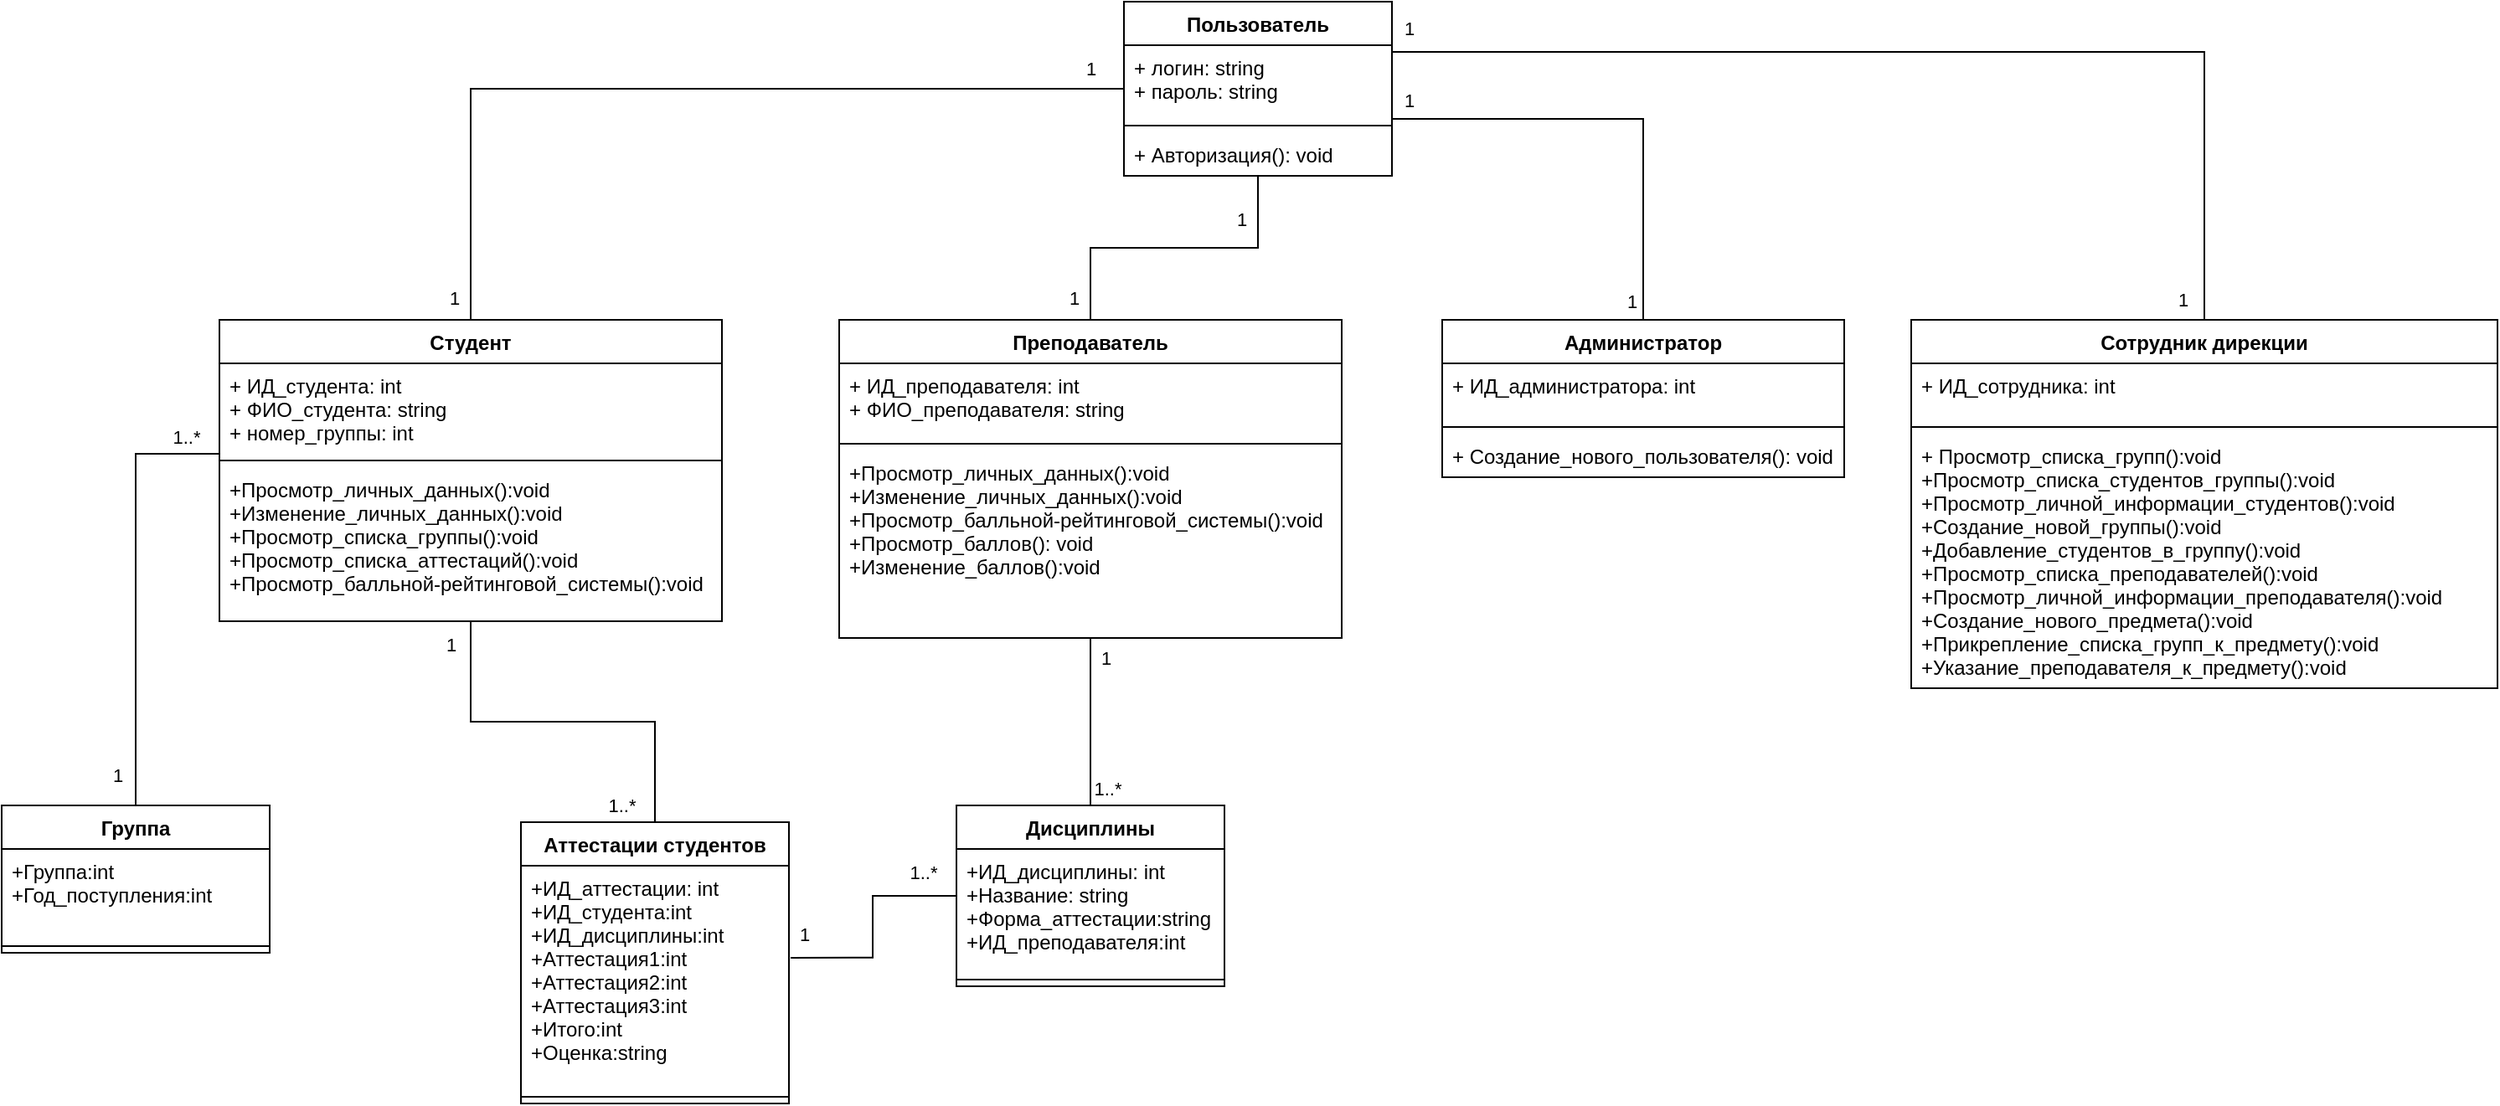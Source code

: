 <mxfile version="15.9.6" type="device"><diagram id="KT7C7FRLS3IJxmIPRr1c" name="Page-1"><mxGraphModel dx="2605" dy="921" grid="1" gridSize="10" guides="1" tooltips="1" connect="1" arrows="1" fold="1" page="1" pageScale="1" pageWidth="827" pageHeight="1169" math="0" shadow="0"><root><mxCell id="0"/><mxCell id="1" parent="0"/><mxCell id="WocpPdpVkScMLZvTvzwt-37" style="edgeStyle=orthogonalEdgeStyle;rounded=0;orthogonalLoop=1;jettySize=auto;html=1;entryX=0.5;entryY=0;entryDx=0;entryDy=0;endArrow=none;endFill=0;" edge="1" parent="1" source="WocpPdpVkScMLZvTvzwt-1" target="WocpPdpVkScMLZvTvzwt-5"><mxGeometry relative="1" as="geometry"/></mxCell><mxCell id="WocpPdpVkScMLZvTvzwt-41" value="1" style="edgeLabel;html=1;align=center;verticalAlign=middle;resizable=0;points=[];" vertex="1" connectable="0" parent="WocpPdpVkScMLZvTvzwt-37"><mxGeometry x="0.14" y="-3" relative="1" as="geometry"><mxPoint x="281" y="-9" as="offset"/></mxGeometry></mxCell><mxCell id="WocpPdpVkScMLZvTvzwt-38" style="edgeStyle=orthogonalEdgeStyle;rounded=0;orthogonalLoop=1;jettySize=auto;html=1;entryX=0.5;entryY=0;entryDx=0;entryDy=0;endArrow=none;endFill=0;" edge="1" parent="1" source="WocpPdpVkScMLZvTvzwt-1" target="WocpPdpVkScMLZvTvzwt-10"><mxGeometry relative="1" as="geometry"/></mxCell><mxCell id="WocpPdpVkScMLZvTvzwt-40" style="edgeStyle=orthogonalEdgeStyle;rounded=0;orthogonalLoop=1;jettySize=auto;html=1;entryX=0.5;entryY=0;entryDx=0;entryDy=0;endArrow=none;endFill=0;" edge="1" parent="1" source="WocpPdpVkScMLZvTvzwt-1" target="WocpPdpVkScMLZvTvzwt-18"><mxGeometry relative="1" as="geometry"><Array as="points"><mxPoint x="1145" y="30"/></Array></mxGeometry></mxCell><mxCell id="WocpPdpVkScMLZvTvzwt-1" value="Пользователь" style="swimlane;fontStyle=1;align=center;verticalAlign=top;childLayout=stackLayout;horizontal=1;startSize=26;horizontalStack=0;resizeParent=1;resizeParentMax=0;resizeLast=0;collapsible=1;marginBottom=0;" vertex="1" parent="1"><mxGeometry x="500" width="160" height="104" as="geometry"/></mxCell><mxCell id="WocpPdpVkScMLZvTvzwt-2" value="+ логин: string&#10;+ пароль: string" style="text;strokeColor=none;fillColor=none;align=left;verticalAlign=top;spacingLeft=4;spacingRight=4;overflow=hidden;rotatable=0;points=[[0,0.5],[1,0.5]];portConstraint=eastwest;" vertex="1" parent="WocpPdpVkScMLZvTvzwt-1"><mxGeometry y="26" width="160" height="44" as="geometry"/></mxCell><mxCell id="WocpPdpVkScMLZvTvzwt-3" value="" style="line;strokeWidth=1;fillColor=none;align=left;verticalAlign=middle;spacingTop=-1;spacingLeft=3;spacingRight=3;rotatable=0;labelPosition=right;points=[];portConstraint=eastwest;" vertex="1" parent="WocpPdpVkScMLZvTvzwt-1"><mxGeometry y="70" width="160" height="8" as="geometry"/></mxCell><mxCell id="WocpPdpVkScMLZvTvzwt-4" value="+ Авторизация(): void" style="text;strokeColor=none;fillColor=none;align=left;verticalAlign=top;spacingLeft=4;spacingRight=4;overflow=hidden;rotatable=0;points=[[0,0.5],[1,0.5]];portConstraint=eastwest;" vertex="1" parent="WocpPdpVkScMLZvTvzwt-1"><mxGeometry y="78" width="160" height="26" as="geometry"/></mxCell><mxCell id="WocpPdpVkScMLZvTvzwt-30" style="edgeStyle=orthogonalEdgeStyle;rounded=0;orthogonalLoop=1;jettySize=auto;html=1;entryX=0.5;entryY=0;entryDx=0;entryDy=0;endArrow=none;endFill=0;" edge="1" parent="1" source="WocpPdpVkScMLZvTvzwt-5" target="WocpPdpVkScMLZvTvzwt-27"><mxGeometry relative="1" as="geometry"/></mxCell><mxCell id="WocpPdpVkScMLZvTvzwt-36" style="edgeStyle=orthogonalEdgeStyle;rounded=0;orthogonalLoop=1;jettySize=auto;html=1;entryX=0.5;entryY=0;entryDx=0;entryDy=0;endArrow=none;endFill=0;" edge="1" parent="1" source="WocpPdpVkScMLZvTvzwt-5" target="WocpPdpVkScMLZvTvzwt-33"><mxGeometry relative="1" as="geometry"><Array as="points"><mxPoint x="-90" y="270"/></Array></mxGeometry></mxCell><mxCell id="WocpPdpVkScMLZvTvzwt-5" value="Студент" style="swimlane;fontStyle=1;align=center;verticalAlign=top;childLayout=stackLayout;horizontal=1;startSize=26;horizontalStack=0;resizeParent=1;resizeParentMax=0;resizeLast=0;collapsible=1;marginBottom=0;" vertex="1" parent="1"><mxGeometry x="-40" y="190" width="300" height="180" as="geometry"/></mxCell><mxCell id="WocpPdpVkScMLZvTvzwt-6" value="+ ИД_студента: int&#10;+ ФИО_студента: string&#10;+ номер_группы: int" style="text;strokeColor=none;fillColor=none;align=left;verticalAlign=top;spacingLeft=4;spacingRight=4;overflow=hidden;rotatable=0;points=[[0,0.5],[1,0.5]];portConstraint=eastwest;" vertex="1" parent="WocpPdpVkScMLZvTvzwt-5"><mxGeometry y="26" width="300" height="54" as="geometry"/></mxCell><mxCell id="WocpPdpVkScMLZvTvzwt-7" value="" style="line;strokeWidth=1;fillColor=none;align=left;verticalAlign=middle;spacingTop=-1;spacingLeft=3;spacingRight=3;rotatable=0;labelPosition=right;points=[];portConstraint=eastwest;" vertex="1" parent="WocpPdpVkScMLZvTvzwt-5"><mxGeometry y="80" width="300" height="8" as="geometry"/></mxCell><mxCell id="WocpPdpVkScMLZvTvzwt-8" value="+Просмотр_личных_данных():void&#10;+Изменение_личных_данных():void&#10;+Просмотр_списка_группы():void&#10;+Просмотр_списка_аттестаций():void&#10;+Просмотр_балльной-рейтинговой_системы():void&#10;" style="text;strokeColor=none;fillColor=none;align=left;verticalAlign=top;spacingLeft=4;spacingRight=4;overflow=hidden;rotatable=0;points=[[0,0.5],[1,0.5]];portConstraint=eastwest;" vertex="1" parent="WocpPdpVkScMLZvTvzwt-5"><mxGeometry y="88" width="300" height="92" as="geometry"/></mxCell><mxCell id="WocpPdpVkScMLZvTvzwt-26" style="edgeStyle=orthogonalEdgeStyle;rounded=0;orthogonalLoop=1;jettySize=auto;html=1;entryX=0.5;entryY=0;entryDx=0;entryDy=0;endArrow=none;endFill=0;" edge="1" parent="1" source="WocpPdpVkScMLZvTvzwt-10" target="WocpPdpVkScMLZvTvzwt-22"><mxGeometry relative="1" as="geometry"/></mxCell><mxCell id="WocpPdpVkScMLZvTvzwt-10" value="Преподаватель" style="swimlane;fontStyle=1;align=center;verticalAlign=top;childLayout=stackLayout;horizontal=1;startSize=26;horizontalStack=0;resizeParent=1;resizeParentMax=0;resizeLast=0;collapsible=1;marginBottom=0;" vertex="1" parent="1"><mxGeometry x="330" y="190" width="300" height="190" as="geometry"/></mxCell><mxCell id="WocpPdpVkScMLZvTvzwt-11" value="+ ИД_преподавателя: int&#10;+ ФИО_преподавателя: string" style="text;strokeColor=none;fillColor=none;align=left;verticalAlign=top;spacingLeft=4;spacingRight=4;overflow=hidden;rotatable=0;points=[[0,0.5],[1,0.5]];portConstraint=eastwest;" vertex="1" parent="WocpPdpVkScMLZvTvzwt-10"><mxGeometry y="26" width="300" height="44" as="geometry"/></mxCell><mxCell id="WocpPdpVkScMLZvTvzwt-12" value="" style="line;strokeWidth=1;fillColor=none;align=left;verticalAlign=middle;spacingTop=-1;spacingLeft=3;spacingRight=3;rotatable=0;labelPosition=right;points=[];portConstraint=eastwest;" vertex="1" parent="WocpPdpVkScMLZvTvzwt-10"><mxGeometry y="70" width="300" height="8" as="geometry"/></mxCell><mxCell id="WocpPdpVkScMLZvTvzwt-13" value="+Просмотр_личных_данных():void&#10;+Изменение_личных_данных():void&#10;+Просмотр_балльной-рейтинговой_системы():void&#10;+Просмотр_баллов(): void&#10;+Изменение_баллов():void&#10;" style="text;strokeColor=none;fillColor=none;align=left;verticalAlign=top;spacingLeft=4;spacingRight=4;overflow=hidden;rotatable=0;points=[[0,0.5],[1,0.5]];portConstraint=eastwest;" vertex="1" parent="WocpPdpVkScMLZvTvzwt-10"><mxGeometry y="78" width="300" height="112" as="geometry"/></mxCell><mxCell id="WocpPdpVkScMLZvTvzwt-14" value="Администратор" style="swimlane;fontStyle=1;align=center;verticalAlign=top;childLayout=stackLayout;horizontal=1;startSize=26;horizontalStack=0;resizeParent=1;resizeParentMax=0;resizeLast=0;collapsible=1;marginBottom=0;" vertex="1" parent="1"><mxGeometry x="690" y="190" width="240" height="94" as="geometry"/></mxCell><mxCell id="WocpPdpVkScMLZvTvzwt-15" value="+ ИД_администратора: int" style="text;strokeColor=none;fillColor=none;align=left;verticalAlign=top;spacingLeft=4;spacingRight=4;overflow=hidden;rotatable=0;points=[[0,0.5],[1,0.5]];portConstraint=eastwest;" vertex="1" parent="WocpPdpVkScMLZvTvzwt-14"><mxGeometry y="26" width="240" height="34" as="geometry"/></mxCell><mxCell id="WocpPdpVkScMLZvTvzwt-16" value="" style="line;strokeWidth=1;fillColor=none;align=left;verticalAlign=middle;spacingTop=-1;spacingLeft=3;spacingRight=3;rotatable=0;labelPosition=right;points=[];portConstraint=eastwest;" vertex="1" parent="WocpPdpVkScMLZvTvzwt-14"><mxGeometry y="60" width="240" height="8" as="geometry"/></mxCell><mxCell id="WocpPdpVkScMLZvTvzwt-17" value="+ Создание_нового_пользователя(): void" style="text;strokeColor=none;fillColor=none;align=left;verticalAlign=top;spacingLeft=4;spacingRight=4;overflow=hidden;rotatable=0;points=[[0,0.5],[1,0.5]];portConstraint=eastwest;" vertex="1" parent="WocpPdpVkScMLZvTvzwt-14"><mxGeometry y="68" width="240" height="26" as="geometry"/></mxCell><mxCell id="WocpPdpVkScMLZvTvzwt-18" value="Сотрудник дирекции" style="swimlane;fontStyle=1;align=center;verticalAlign=top;childLayout=stackLayout;horizontal=1;startSize=26;horizontalStack=0;resizeParent=1;resizeParentMax=0;resizeLast=0;collapsible=1;marginBottom=0;" vertex="1" parent="1"><mxGeometry x="970" y="190" width="350" height="220" as="geometry"/></mxCell><mxCell id="WocpPdpVkScMLZvTvzwt-19" value="+ ИД_сотрудника: int" style="text;strokeColor=none;fillColor=none;align=left;verticalAlign=top;spacingLeft=4;spacingRight=4;overflow=hidden;rotatable=0;points=[[0,0.5],[1,0.5]];portConstraint=eastwest;" vertex="1" parent="WocpPdpVkScMLZvTvzwt-18"><mxGeometry y="26" width="350" height="34" as="geometry"/></mxCell><mxCell id="WocpPdpVkScMLZvTvzwt-20" value="" style="line;strokeWidth=1;fillColor=none;align=left;verticalAlign=middle;spacingTop=-1;spacingLeft=3;spacingRight=3;rotatable=0;labelPosition=right;points=[];portConstraint=eastwest;" vertex="1" parent="WocpPdpVkScMLZvTvzwt-18"><mxGeometry y="60" width="350" height="8" as="geometry"/></mxCell><mxCell id="WocpPdpVkScMLZvTvzwt-21" value="+ Просмотр_списка_групп():void&#10;+Просмотр_списка_студентов_группы():void&#10;+Просмотр_личной_информации_студентов():void&#10;+Создание_новой_группы():void&#10;+Добавление_студентов_в_группу():void&#10;+Просмотр_списка_преподавателей():void&#10;+Просмотр_личной_информации_преподавателя():void&#10;+Создание_нового_предмета():void&#10;+Прикрепление_списка_групп_к_предмету():void&#10;+Указание_преподавателя_к_предмету():void&#10;" style="text;strokeColor=none;fillColor=none;align=left;verticalAlign=top;spacingLeft=4;spacingRight=4;overflow=hidden;rotatable=0;points=[[0,0.5],[1,0.5]];portConstraint=eastwest;" vertex="1" parent="WocpPdpVkScMLZvTvzwt-18"><mxGeometry y="68" width="350" height="152" as="geometry"/></mxCell><mxCell id="WocpPdpVkScMLZvTvzwt-32" style="edgeStyle=orthogonalEdgeStyle;rounded=0;orthogonalLoop=1;jettySize=auto;html=1;entryX=1.006;entryY=0.41;entryDx=0;entryDy=0;entryPerimeter=0;endArrow=none;endFill=0;" edge="1" parent="1" source="WocpPdpVkScMLZvTvzwt-22" target="WocpPdpVkScMLZvTvzwt-28"><mxGeometry relative="1" as="geometry"/></mxCell><mxCell id="WocpPdpVkScMLZvTvzwt-22" value="Дисциплины" style="swimlane;fontStyle=1;align=center;verticalAlign=top;childLayout=stackLayout;horizontal=1;startSize=26;horizontalStack=0;resizeParent=1;resizeParentMax=0;resizeLast=0;collapsible=1;marginBottom=0;" vertex="1" parent="1"><mxGeometry x="400" y="480" width="160" height="108" as="geometry"/></mxCell><mxCell id="WocpPdpVkScMLZvTvzwt-23" value="+ИД_дисциплины: int&#10;+Название: string&#10;+Форма_аттестации:string&#10;+ИД_преподавателя:int" style="text;strokeColor=none;fillColor=none;align=left;verticalAlign=top;spacingLeft=4;spacingRight=4;overflow=hidden;rotatable=0;points=[[0,0.5],[1,0.5]];portConstraint=eastwest;" vertex="1" parent="WocpPdpVkScMLZvTvzwt-22"><mxGeometry y="26" width="160" height="74" as="geometry"/></mxCell><mxCell id="WocpPdpVkScMLZvTvzwt-24" value="" style="line;strokeWidth=1;fillColor=none;align=left;verticalAlign=middle;spacingTop=-1;spacingLeft=3;spacingRight=3;rotatable=0;labelPosition=right;points=[];portConstraint=eastwest;" vertex="1" parent="WocpPdpVkScMLZvTvzwt-22"><mxGeometry y="100" width="160" height="8" as="geometry"/></mxCell><mxCell id="WocpPdpVkScMLZvTvzwt-27" value="Аттестации студентов" style="swimlane;fontStyle=1;align=center;verticalAlign=top;childLayout=stackLayout;horizontal=1;startSize=26;horizontalStack=0;resizeParent=1;resizeParentMax=0;resizeLast=0;collapsible=1;marginBottom=0;" vertex="1" parent="1"><mxGeometry x="140" y="490" width="160" height="168" as="geometry"/></mxCell><mxCell id="WocpPdpVkScMLZvTvzwt-28" value="+ИД_аттестации: int&#10;+ИД_студента:int&#10;+ИД_дисциплины:int&#10;+Аттестация1:int&#10;+Аттестация2:int&#10;+Аттестация3:int&#10;+Итого:int&#10;+Оценка:string&#10;" style="text;strokeColor=none;fillColor=none;align=left;verticalAlign=top;spacingLeft=4;spacingRight=4;overflow=hidden;rotatable=0;points=[[0,0.5],[1,0.5]];portConstraint=eastwest;" vertex="1" parent="WocpPdpVkScMLZvTvzwt-27"><mxGeometry y="26" width="160" height="134" as="geometry"/></mxCell><mxCell id="WocpPdpVkScMLZvTvzwt-29" value="" style="line;strokeWidth=1;fillColor=none;align=left;verticalAlign=middle;spacingTop=-1;spacingLeft=3;spacingRight=3;rotatable=0;labelPosition=right;points=[];portConstraint=eastwest;" vertex="1" parent="WocpPdpVkScMLZvTvzwt-27"><mxGeometry y="160" width="160" height="8" as="geometry"/></mxCell><mxCell id="WocpPdpVkScMLZvTvzwt-33" value="Группа" style="swimlane;fontStyle=1;align=center;verticalAlign=top;childLayout=stackLayout;horizontal=1;startSize=26;horizontalStack=0;resizeParent=1;resizeParentMax=0;resizeLast=0;collapsible=1;marginBottom=0;" vertex="1" parent="1"><mxGeometry x="-170" y="480" width="160" height="88" as="geometry"/></mxCell><mxCell id="WocpPdpVkScMLZvTvzwt-34" value="+Группа:int&#10;+Год_поступления:int" style="text;strokeColor=none;fillColor=none;align=left;verticalAlign=top;spacingLeft=4;spacingRight=4;overflow=hidden;rotatable=0;points=[[0,0.5],[1,0.5]];portConstraint=eastwest;" vertex="1" parent="WocpPdpVkScMLZvTvzwt-33"><mxGeometry y="26" width="160" height="54" as="geometry"/></mxCell><mxCell id="WocpPdpVkScMLZvTvzwt-35" value="" style="line;strokeWidth=1;fillColor=none;align=left;verticalAlign=middle;spacingTop=-1;spacingLeft=3;spacingRight=3;rotatable=0;labelPosition=right;points=[];portConstraint=eastwest;" vertex="1" parent="WocpPdpVkScMLZvTvzwt-33"><mxGeometry y="80" width="160" height="8" as="geometry"/></mxCell><mxCell id="WocpPdpVkScMLZvTvzwt-39" style="edgeStyle=orthogonalEdgeStyle;rounded=0;orthogonalLoop=1;jettySize=auto;html=1;entryX=0.5;entryY=0;entryDx=0;entryDy=0;endArrow=none;endFill=0;" edge="1" parent="1" source="WocpPdpVkScMLZvTvzwt-2" target="WocpPdpVkScMLZvTvzwt-14"><mxGeometry relative="1" as="geometry"><Array as="points"><mxPoint x="810" y="70"/></Array></mxGeometry></mxCell><mxCell id="WocpPdpVkScMLZvTvzwt-42" value="1" style="edgeLabel;html=1;align=center;verticalAlign=middle;resizable=0;points=[];" vertex="1" connectable="0" parent="1"><mxGeometry x="490" y="50" as="geometry"><mxPoint x="-390" y="127" as="offset"/></mxGeometry></mxCell><mxCell id="WocpPdpVkScMLZvTvzwt-43" value="1" style="edgeLabel;html=1;align=center;verticalAlign=middle;resizable=0;points=[];" vertex="1" connectable="0" parent="1"><mxGeometry x="500" y="60" as="geometry"><mxPoint x="-30" y="117" as="offset"/></mxGeometry></mxCell><mxCell id="WocpPdpVkScMLZvTvzwt-44" value="1..*" style="edgeLabel;html=1;align=center;verticalAlign=middle;resizable=0;points=[];" vertex="1" connectable="0" parent="1"><mxGeometry x="410" y="420" as="geometry"><mxPoint x="80" y="50" as="offset"/></mxGeometry></mxCell><mxCell id="WocpPdpVkScMLZvTvzwt-45" value="1" style="edgeLabel;html=1;align=center;verticalAlign=middle;resizable=0;points=[];" vertex="1" connectable="0" parent="1"><mxGeometry x="520" y="80" as="geometry"><mxPoint x="150" y="-21" as="offset"/></mxGeometry></mxCell><mxCell id="WocpPdpVkScMLZvTvzwt-46" value="1" style="edgeLabel;html=1;align=center;verticalAlign=middle;resizable=0;points=[];" vertex="1" connectable="0" parent="1"><mxGeometry x="530" y="90" as="geometry"><mxPoint x="273" y="89" as="offset"/></mxGeometry></mxCell><mxCell id="WocpPdpVkScMLZvTvzwt-47" value="1" style="edgeLabel;html=1;align=center;verticalAlign=middle;resizable=0;points=[];" vertex="1" connectable="0" parent="1"><mxGeometry x="540" y="100" as="geometry"><mxPoint x="130" y="-84" as="offset"/></mxGeometry></mxCell><mxCell id="WocpPdpVkScMLZvTvzwt-48" value="1" style="edgeLabel;html=1;align=center;verticalAlign=middle;resizable=0;points=[];" vertex="1" connectable="0" parent="1"><mxGeometry x="550" y="110" as="geometry"><mxPoint x="582" y="68" as="offset"/></mxGeometry></mxCell><mxCell id="WocpPdpVkScMLZvTvzwt-49" value="1" style="edgeLabel;html=1;align=center;verticalAlign=middle;resizable=0;points=[];" vertex="1" connectable="0" parent="1"><mxGeometry x="560" y="120" as="geometry"><mxPoint x="-71" y="272" as="offset"/></mxGeometry></mxCell><mxCell id="WocpPdpVkScMLZvTvzwt-50" value="1" style="edgeLabel;html=1;align=center;verticalAlign=middle;resizable=0;points=[];" vertex="1" connectable="0" parent="1"><mxGeometry x="570" y="130" as="geometry"/></mxCell><mxCell id="WocpPdpVkScMLZvTvzwt-51" value="1" style="edgeLabel;html=1;align=center;verticalAlign=middle;resizable=0;points=[];" vertex="1" connectable="0" parent="1"><mxGeometry x="580" y="140" as="geometry"><mxPoint x="-482" y="244" as="offset"/></mxGeometry></mxCell><mxCell id="WocpPdpVkScMLZvTvzwt-52" value="1..*" style="edgeLabel;html=1;align=center;verticalAlign=middle;resizable=0;points=[];" vertex="1" connectable="0" parent="1"><mxGeometry x="120" y="430" as="geometry"><mxPoint x="80" y="50" as="offset"/></mxGeometry></mxCell><mxCell id="WocpPdpVkScMLZvTvzwt-53" value="1..*" style="edgeLabel;html=1;align=center;verticalAlign=middle;resizable=0;points=[];" vertex="1" connectable="0" parent="1"><mxGeometry x="300" y="470" as="geometry"><mxPoint x="80" y="50" as="offset"/></mxGeometry></mxCell><mxCell id="WocpPdpVkScMLZvTvzwt-54" value="1" style="edgeLabel;html=1;align=center;verticalAlign=middle;resizable=0;points=[];" vertex="1" connectable="0" parent="1"><mxGeometry x="380" y="285" as="geometry"><mxPoint x="-71" y="272" as="offset"/></mxGeometry></mxCell><mxCell id="WocpPdpVkScMLZvTvzwt-55" value="1" style="edgeLabel;html=1;align=center;verticalAlign=middle;resizable=0;points=[];" vertex="1" connectable="0" parent="1"><mxGeometry x="-30" y="190" as="geometry"><mxPoint x="-71" y="272" as="offset"/></mxGeometry></mxCell><mxCell id="WocpPdpVkScMLZvTvzwt-56" value="1..*" style="edgeLabel;html=1;align=center;verticalAlign=middle;resizable=0;points=[];" vertex="1" connectable="0" parent="1"><mxGeometry x="-140" y="210" as="geometry"><mxPoint x="80" y="50" as="offset"/></mxGeometry></mxCell></root></mxGraphModel></diagram></mxfile>